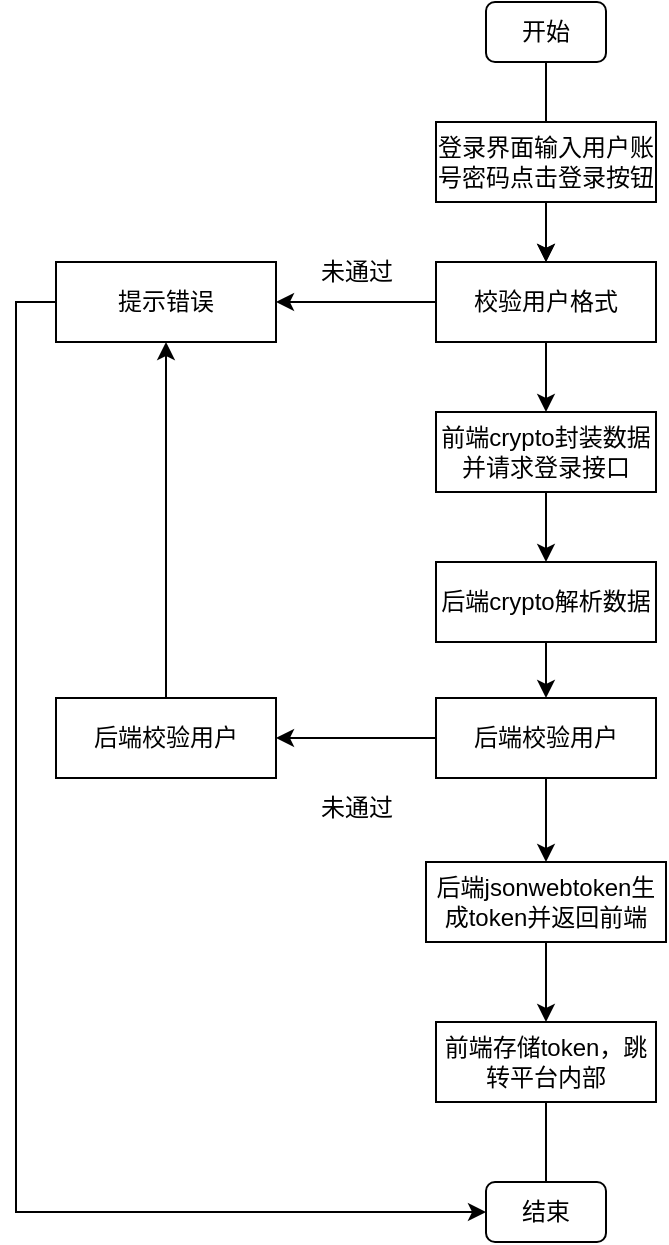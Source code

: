 <mxfile version="22.1.21" type="github">
  <diagram name="第 1 页" id="lP-zoGvPF34fVr40256u">
    <mxGraphModel dx="2020" dy="758" grid="1" gridSize="10" guides="1" tooltips="1" connect="1" arrows="1" fold="1" page="1" pageScale="1" pageWidth="827" pageHeight="1169" math="0" shadow="0">
      <root>
        <mxCell id="0" />
        <mxCell id="1" parent="0" />
        <mxCell id="g51ZoofxoQrhvGVgscI5-42" value="" style="edgeStyle=orthogonalEdgeStyle;rounded=0;orthogonalLoop=1;jettySize=auto;html=1;" edge="1" parent="1" source="g51ZoofxoQrhvGVgscI5-8" target="g51ZoofxoQrhvGVgscI5-19">
          <mxGeometry relative="1" as="geometry" />
        </mxCell>
        <mxCell id="g51ZoofxoQrhvGVgscI5-8" value="开始" style="rounded=1;whiteSpace=wrap;html=1;" vertex="1" parent="1">
          <mxGeometry x="65" y="380" width="60" height="30" as="geometry" />
        </mxCell>
        <mxCell id="g51ZoofxoQrhvGVgscI5-20" value="" style="edgeStyle=orthogonalEdgeStyle;rounded=0;orthogonalLoop=1;jettySize=auto;html=1;" edge="1" parent="1" source="g51ZoofxoQrhvGVgscI5-18" target="g51ZoofxoQrhvGVgscI5-19">
          <mxGeometry relative="1" as="geometry" />
        </mxCell>
        <mxCell id="g51ZoofxoQrhvGVgscI5-18" value="登录界面输入用户账号密码点击登录按钮" style="rounded=0;whiteSpace=wrap;html=1;" vertex="1" parent="1">
          <mxGeometry x="40" y="440" width="110" height="40" as="geometry" />
        </mxCell>
        <mxCell id="g51ZoofxoQrhvGVgscI5-23" value="" style="edgeStyle=orthogonalEdgeStyle;rounded=0;orthogonalLoop=1;jettySize=auto;html=1;" edge="1" parent="1" source="g51ZoofxoQrhvGVgscI5-19" target="g51ZoofxoQrhvGVgscI5-22">
          <mxGeometry relative="1" as="geometry" />
        </mxCell>
        <mxCell id="g51ZoofxoQrhvGVgscI5-26" value="" style="edgeStyle=orthogonalEdgeStyle;rounded=0;orthogonalLoop=1;jettySize=auto;html=1;" edge="1" parent="1" source="g51ZoofxoQrhvGVgscI5-19" target="g51ZoofxoQrhvGVgscI5-25">
          <mxGeometry relative="1" as="geometry" />
        </mxCell>
        <mxCell id="g51ZoofxoQrhvGVgscI5-19" value="校验用户格式" style="rounded=0;whiteSpace=wrap;html=1;" vertex="1" parent="1">
          <mxGeometry x="40" y="510" width="110" height="40" as="geometry" />
        </mxCell>
        <mxCell id="g51ZoofxoQrhvGVgscI5-40" style="edgeStyle=orthogonalEdgeStyle;rounded=0;orthogonalLoop=1;jettySize=auto;html=1;exitX=0;exitY=0.5;exitDx=0;exitDy=0;entryX=0;entryY=0.5;entryDx=0;entryDy=0;" edge="1" parent="1" source="g51ZoofxoQrhvGVgscI5-22" target="g51ZoofxoQrhvGVgscI5-38">
          <mxGeometry relative="1" as="geometry">
            <mxPoint x="-110" y="920" as="targetPoint" />
          </mxGeometry>
        </mxCell>
        <mxCell id="g51ZoofxoQrhvGVgscI5-22" value="提示错误" style="rounded=0;whiteSpace=wrap;html=1;" vertex="1" parent="1">
          <mxGeometry x="-150" y="510" width="110" height="40" as="geometry" />
        </mxCell>
        <mxCell id="g51ZoofxoQrhvGVgscI5-24" value="未通过" style="text;html=1;align=center;verticalAlign=middle;resizable=0;points=[];autosize=1;strokeColor=none;fillColor=none;" vertex="1" parent="1">
          <mxGeometry x="-30" y="500" width="60" height="30" as="geometry" />
        </mxCell>
        <mxCell id="g51ZoofxoQrhvGVgscI5-28" value="" style="edgeStyle=orthogonalEdgeStyle;rounded=0;orthogonalLoop=1;jettySize=auto;html=1;" edge="1" parent="1" source="g51ZoofxoQrhvGVgscI5-25" target="g51ZoofxoQrhvGVgscI5-27">
          <mxGeometry relative="1" as="geometry" />
        </mxCell>
        <mxCell id="g51ZoofxoQrhvGVgscI5-25" value="前端crypto封装数据并请求登录接口" style="rounded=0;whiteSpace=wrap;html=1;" vertex="1" parent="1">
          <mxGeometry x="40" y="585" width="110" height="40" as="geometry" />
        </mxCell>
        <mxCell id="g51ZoofxoQrhvGVgscI5-30" value="" style="edgeStyle=orthogonalEdgeStyle;rounded=0;orthogonalLoop=1;jettySize=auto;html=1;" edge="1" parent="1" source="g51ZoofxoQrhvGVgscI5-27" target="g51ZoofxoQrhvGVgscI5-29">
          <mxGeometry relative="1" as="geometry" />
        </mxCell>
        <mxCell id="g51ZoofxoQrhvGVgscI5-27" value="后端crypto解析数据" style="rounded=0;whiteSpace=wrap;html=1;" vertex="1" parent="1">
          <mxGeometry x="40" y="660" width="110" height="40" as="geometry" />
        </mxCell>
        <mxCell id="g51ZoofxoQrhvGVgscI5-32" value="" style="edgeStyle=orthogonalEdgeStyle;rounded=0;orthogonalLoop=1;jettySize=auto;html=1;" edge="1" parent="1" source="g51ZoofxoQrhvGVgscI5-29" target="g51ZoofxoQrhvGVgscI5-31">
          <mxGeometry relative="1" as="geometry" />
        </mxCell>
        <mxCell id="g51ZoofxoQrhvGVgscI5-35" value="" style="edgeStyle=orthogonalEdgeStyle;rounded=0;orthogonalLoop=1;jettySize=auto;html=1;" edge="1" parent="1" source="g51ZoofxoQrhvGVgscI5-29" target="g51ZoofxoQrhvGVgscI5-34">
          <mxGeometry relative="1" as="geometry" />
        </mxCell>
        <mxCell id="g51ZoofxoQrhvGVgscI5-29" value="后端校验用户" style="rounded=0;whiteSpace=wrap;html=1;" vertex="1" parent="1">
          <mxGeometry x="40" y="728" width="110" height="40" as="geometry" />
        </mxCell>
        <mxCell id="g51ZoofxoQrhvGVgscI5-39" style="edgeStyle=orthogonalEdgeStyle;rounded=0;orthogonalLoop=1;jettySize=auto;html=1;exitX=0.5;exitY=0;exitDx=0;exitDy=0;entryX=0.5;entryY=1;entryDx=0;entryDy=0;" edge="1" parent="1" source="g51ZoofxoQrhvGVgscI5-31" target="g51ZoofxoQrhvGVgscI5-22">
          <mxGeometry relative="1" as="geometry" />
        </mxCell>
        <mxCell id="g51ZoofxoQrhvGVgscI5-31" value="后端校验用户" style="rounded=0;whiteSpace=wrap;html=1;" vertex="1" parent="1">
          <mxGeometry x="-150" y="728" width="110" height="40" as="geometry" />
        </mxCell>
        <mxCell id="g51ZoofxoQrhvGVgscI5-33" value="未通过" style="text;html=1;align=center;verticalAlign=middle;resizable=0;points=[];autosize=1;strokeColor=none;fillColor=none;" vertex="1" parent="1">
          <mxGeometry x="-30" y="768" width="60" height="30" as="geometry" />
        </mxCell>
        <mxCell id="g51ZoofxoQrhvGVgscI5-37" value="" style="edgeStyle=orthogonalEdgeStyle;rounded=0;orthogonalLoop=1;jettySize=auto;html=1;" edge="1" parent="1" source="g51ZoofxoQrhvGVgscI5-34" target="g51ZoofxoQrhvGVgscI5-36">
          <mxGeometry relative="1" as="geometry" />
        </mxCell>
        <mxCell id="g51ZoofxoQrhvGVgscI5-34" value="后端jsonwebtoken生成token并返回前端" style="rounded=0;whiteSpace=wrap;html=1;" vertex="1" parent="1">
          <mxGeometry x="35" y="810" width="120" height="40" as="geometry" />
        </mxCell>
        <mxCell id="g51ZoofxoQrhvGVgscI5-41" value="" style="edgeStyle=orthogonalEdgeStyle;rounded=0;orthogonalLoop=1;jettySize=auto;html=1;endArrow=none;endFill=0;" edge="1" parent="1" source="g51ZoofxoQrhvGVgscI5-36" target="g51ZoofxoQrhvGVgscI5-38">
          <mxGeometry relative="1" as="geometry" />
        </mxCell>
        <mxCell id="g51ZoofxoQrhvGVgscI5-36" value="前端存储token，跳转平台内部" style="rounded=0;whiteSpace=wrap;html=1;" vertex="1" parent="1">
          <mxGeometry x="40" y="890" width="110" height="40" as="geometry" />
        </mxCell>
        <mxCell id="g51ZoofxoQrhvGVgscI5-38" value="结束" style="rounded=1;whiteSpace=wrap;html=1;" vertex="1" parent="1">
          <mxGeometry x="65" y="970" width="60" height="30" as="geometry" />
        </mxCell>
      </root>
    </mxGraphModel>
  </diagram>
</mxfile>
